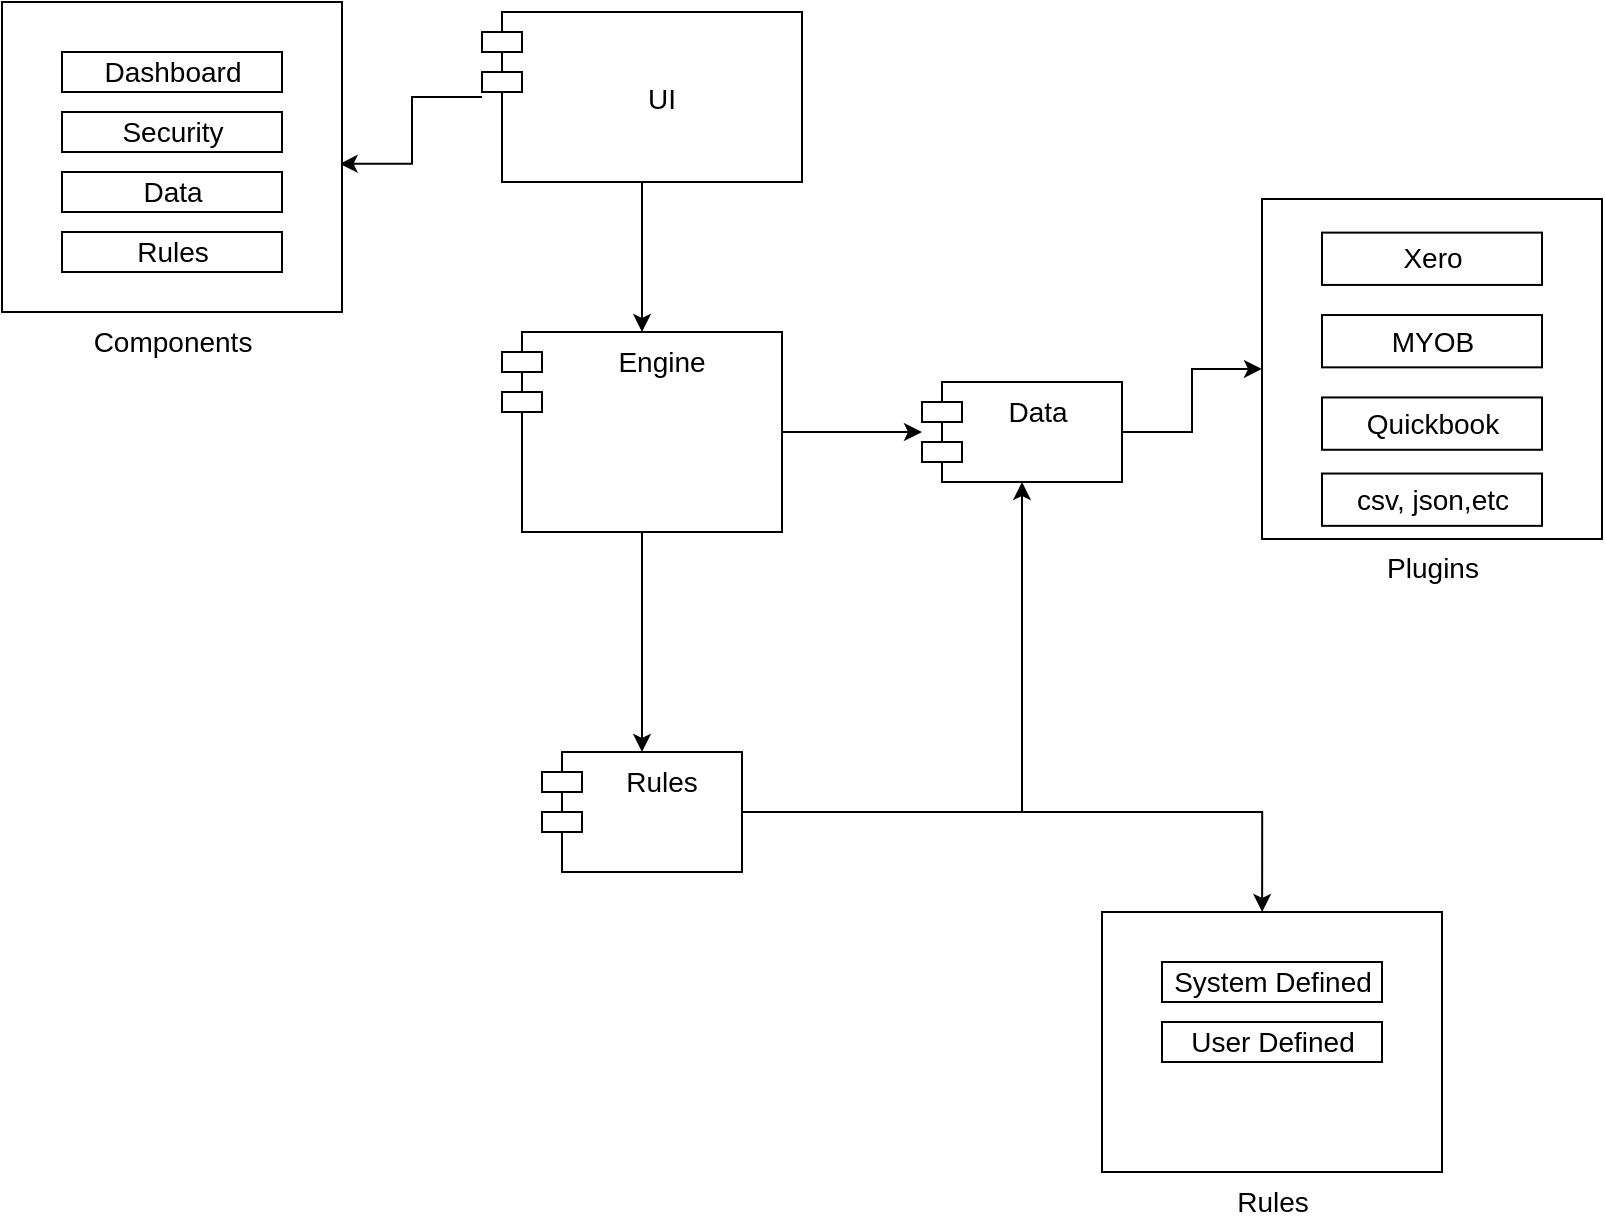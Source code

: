 <mxfile version="22.1.21" type="github" pages="5">
  <diagram id="GwAtJ4LHHL06P2g6u8ly" name="Overview">
    <mxGraphModel dx="1434" dy="746" grid="1" gridSize="10" guides="1" tooltips="1" connect="1" arrows="1" fold="1" page="1" pageScale="1" pageWidth="850" pageHeight="1100" math="0" shadow="0">
      <root>
        <mxCell id="zFqf8t-zsagXVtalAQAm-0" />
        <mxCell id="zFqf8t-zsagXVtalAQAm-1" parent="zFqf8t-zsagXVtalAQAm-0" />
        <mxCell id="14dJRegRGvBT90uomNl7-10" style="edgeStyle=orthogonalEdgeStyle;rounded=0;orthogonalLoop=1;jettySize=auto;html=1;entryX=0;entryY=0.5;entryDx=0;entryDy=0;entryPerimeter=0;fontSize=14;" parent="zFqf8t-zsagXVtalAQAm-1" source="14dJRegRGvBT90uomNl7-0" target="14dJRegRGvBT90uomNl7-3" edge="1">
          <mxGeometry relative="1" as="geometry" />
        </mxCell>
        <mxCell id="14dJRegRGvBT90uomNl7-0" value="Data " style="shape=module;align=left;spacingLeft=20;align=center;verticalAlign=top;fontSize=14;" parent="zFqf8t-zsagXVtalAQAm-1" vertex="1">
          <mxGeometry x="490" y="215" width="100" height="50" as="geometry" />
        </mxCell>
        <mxCell id="14dJRegRGvBT90uomNl7-7" value="" style="group" parent="zFqf8t-zsagXVtalAQAm-1" vertex="1" connectable="0">
          <mxGeometry x="660" y="130" width="170" height="170" as="geometry" />
        </mxCell>
        <mxCell id="14dJRegRGvBT90uomNl7-3" value="Plugins" style="verticalLabelPosition=bottom;verticalAlign=top;html=1;shape=mxgraph.basic.rect;fillColor2=none;strokeWidth=1;size=20;indent=5;fontSize=14;" parent="14dJRegRGvBT90uomNl7-7" vertex="1">
          <mxGeometry y="-6.538" width="170" height="170" as="geometry" />
        </mxCell>
        <mxCell id="14dJRegRGvBT90uomNl7-1" value="Xero" style="html=1;fontSize=14;" parent="14dJRegRGvBT90uomNl7-7" vertex="1">
          <mxGeometry x="30" y="10.308" width="110" height="26.154" as="geometry" />
        </mxCell>
        <mxCell id="14dJRegRGvBT90uomNl7-5" value="MYOB" style="html=1;fontSize=14;" parent="14dJRegRGvBT90uomNl7-7" vertex="1">
          <mxGeometry x="30" y="51.517" width="110" height="26.154" as="geometry" />
        </mxCell>
        <mxCell id="14dJRegRGvBT90uomNl7-6" value="Quickbook" style="html=1;fontSize=14;" parent="14dJRegRGvBT90uomNl7-7" vertex="1">
          <mxGeometry x="30" y="92.726" width="110" height="26.154" as="geometry" />
        </mxCell>
        <mxCell id="laTqtw2VtAoY1duZryjC-0" value="csv, json,etc" style="html=1;fontSize=14;" vertex="1" parent="14dJRegRGvBT90uomNl7-7">
          <mxGeometry x="30" y="130.764" width="110" height="26.154" as="geometry" />
        </mxCell>
        <mxCell id="14dJRegRGvBT90uomNl7-12" style="edgeStyle=orthogonalEdgeStyle;rounded=0;orthogonalLoop=1;jettySize=auto;html=1;entryX=0;entryY=0.5;entryDx=0;entryDy=0;entryPerimeter=0;fontSize=14;" parent="zFqf8t-zsagXVtalAQAm-1" source="14dJRegRGvBT90uomNl7-11" target="14dJRegRGvBT90uomNl7-0" edge="1">
          <mxGeometry relative="1" as="geometry" />
        </mxCell>
        <mxCell id="14dJRegRGvBT90uomNl7-20" style="edgeStyle=orthogonalEdgeStyle;rounded=0;orthogonalLoop=1;jettySize=auto;html=1;entryX=0.5;entryY=0;entryDx=0;entryDy=0;fontSize=14;" parent="zFqf8t-zsagXVtalAQAm-1" source="14dJRegRGvBT90uomNl7-11" target="14dJRegRGvBT90uomNl7-15" edge="1">
          <mxGeometry relative="1" as="geometry" />
        </mxCell>
        <mxCell id="14dJRegRGvBT90uomNl7-11" value="Engine" style="shape=module;align=left;spacingLeft=20;align=center;verticalAlign=top;fontSize=14;" parent="zFqf8t-zsagXVtalAQAm-1" vertex="1">
          <mxGeometry x="280" y="190" width="140" height="100" as="geometry" />
        </mxCell>
        <mxCell id="14dJRegRGvBT90uomNl7-14" style="edgeStyle=orthogonalEdgeStyle;rounded=0;orthogonalLoop=1;jettySize=auto;html=1;fontSize=14;entryX=0.5;entryY=0;entryDx=0;entryDy=0;" parent="zFqf8t-zsagXVtalAQAm-1" source="14dJRegRGvBT90uomNl7-13" target="14dJRegRGvBT90uomNl7-11" edge="1">
          <mxGeometry relative="1" as="geometry">
            <mxPoint x="300" y="195" as="targetPoint" />
          </mxGeometry>
        </mxCell>
        <mxCell id="14dJRegRGvBT90uomNl7-34" style="edgeStyle=orthogonalEdgeStyle;rounded=0;orthogonalLoop=1;jettySize=auto;html=1;entryX=0.993;entryY=0.522;entryDx=0;entryDy=0;entryPerimeter=0;fontSize=14;" parent="zFqf8t-zsagXVtalAQAm-1" source="14dJRegRGvBT90uomNl7-13" target="14dJRegRGvBT90uomNl7-30" edge="1">
          <mxGeometry relative="1" as="geometry" />
        </mxCell>
        <mxCell id="14dJRegRGvBT90uomNl7-13" value="UI" style="shape=module;align=left;spacingLeft=20;align=center;verticalAlign=middle;fontSize=14;" parent="zFqf8t-zsagXVtalAQAm-1" vertex="1">
          <mxGeometry x="270" y="30" width="160" height="85" as="geometry" />
        </mxCell>
        <mxCell id="V0DAF5sSUGcXo_Jpfzsc-1" style="edgeStyle=orthogonalEdgeStyle;rounded=0;orthogonalLoop=1;jettySize=auto;html=1;entryX=0.5;entryY=1;entryDx=0;entryDy=0;" edge="1" parent="zFqf8t-zsagXVtalAQAm-1" source="14dJRegRGvBT90uomNl7-15" target="14dJRegRGvBT90uomNl7-0">
          <mxGeometry relative="1" as="geometry" />
        </mxCell>
        <mxCell id="14dJRegRGvBT90uomNl7-15" value="Rules" style="shape=module;align=left;spacingLeft=20;align=center;verticalAlign=top;fontSize=14;" parent="zFqf8t-zsagXVtalAQAm-1" vertex="1">
          <mxGeometry x="300" y="400" width="100" height="60" as="geometry" />
        </mxCell>
        <mxCell id="14dJRegRGvBT90uomNl7-23" value="" style="group" parent="zFqf8t-zsagXVtalAQAm-1" vertex="1" connectable="0">
          <mxGeometry x="580" y="485" width="170" height="130" as="geometry" />
        </mxCell>
        <mxCell id="14dJRegRGvBT90uomNl7-24" value="Rules" style="verticalLabelPosition=bottom;verticalAlign=top;html=1;shape=mxgraph.basic.rect;fillColor2=none;strokeWidth=1;size=20;indent=5;fontSize=14;" parent="14dJRegRGvBT90uomNl7-23" vertex="1">
          <mxGeometry y="-5" width="170" height="130" as="geometry" />
        </mxCell>
        <mxCell id="14dJRegRGvBT90uomNl7-25" value="System Defined" style="html=1;fontSize=14;" parent="14dJRegRGvBT90uomNl7-23" vertex="1">
          <mxGeometry x="30" y="20" width="110" height="20" as="geometry" />
        </mxCell>
        <mxCell id="14dJRegRGvBT90uomNl7-26" value="User Defined" style="html=1;fontSize=14;" parent="14dJRegRGvBT90uomNl7-23" vertex="1">
          <mxGeometry x="30" y="50" width="110" height="20" as="geometry" />
        </mxCell>
        <mxCell id="14dJRegRGvBT90uomNl7-29" value="" style="group" parent="zFqf8t-zsagXVtalAQAm-1" vertex="1" connectable="0">
          <mxGeometry x="30" y="30" width="170" height="220" as="geometry" />
        </mxCell>
        <mxCell id="14dJRegRGvBT90uomNl7-30" value="Components" style="verticalLabelPosition=bottom;verticalAlign=top;html=1;shape=mxgraph.basic.rect;fillColor2=none;strokeWidth=1;size=20;indent=5;fontSize=14;" parent="14dJRegRGvBT90uomNl7-29" vertex="1">
          <mxGeometry y="-5" width="170" height="155" as="geometry" />
        </mxCell>
        <mxCell id="14dJRegRGvBT90uomNl7-31" value="Dashboard" style="html=1;fontSize=14;" parent="14dJRegRGvBT90uomNl7-29" vertex="1">
          <mxGeometry x="30" y="20" width="110" height="20" as="geometry" />
        </mxCell>
        <mxCell id="14dJRegRGvBT90uomNl7-32" value="Security" style="html=1;fontSize=14;" parent="14dJRegRGvBT90uomNl7-29" vertex="1">
          <mxGeometry x="30" y="50" width="110" height="20" as="geometry" />
        </mxCell>
        <mxCell id="14dJRegRGvBT90uomNl7-33" value="Data" style="html=1;fontSize=14;" parent="14dJRegRGvBT90uomNl7-29" vertex="1">
          <mxGeometry x="30" y="80" width="110" height="20" as="geometry" />
        </mxCell>
        <mxCell id="laTqtw2VtAoY1duZryjC-1" value="Rules" style="html=1;fontSize=14;" vertex="1" parent="14dJRegRGvBT90uomNl7-29">
          <mxGeometry x="30" y="110" width="110" height="20" as="geometry" />
        </mxCell>
        <mxCell id="V0DAF5sSUGcXo_Jpfzsc-0" style="edgeStyle=orthogonalEdgeStyle;rounded=0;orthogonalLoop=1;jettySize=auto;html=1;entryX=0.471;entryY=0;entryDx=0;entryDy=0;entryPerimeter=0;" edge="1" parent="zFqf8t-zsagXVtalAQAm-1" source="14dJRegRGvBT90uomNl7-15" target="14dJRegRGvBT90uomNl7-24">
          <mxGeometry relative="1" as="geometry" />
        </mxCell>
      </root>
    </mxGraphModel>
  </diagram>
  <diagram id="9-JmJnxbbe8qQcawbSa4" name="UI">
    <mxGraphModel dx="1434" dy="746" grid="1" gridSize="10" guides="1" tooltips="1" connect="1" arrows="1" fold="1" page="1" pageScale="1" pageWidth="850" pageHeight="1100" math="0" shadow="0">
      <root>
        <mxCell id="XZ4uL8xa71SUu3CpaHxx-0" />
        <mxCell id="XZ4uL8xa71SUu3CpaHxx-1" parent="XZ4uL8xa71SUu3CpaHxx-0" />
        <mxCell id="XZ4uL8xa71SUu3CpaHxx-2" value="" style="shape=folder;fontStyle=1;spacingTop=10;tabWidth=40;tabHeight=14;tabPosition=left;html=1;fontSize=14;" parent="XZ4uL8xa71SUu3CpaHxx-1" vertex="1">
          <mxGeometry x="20" y="40" width="510" height="390" as="geometry" />
        </mxCell>
        <mxCell id="XZ4uL8xa71SUu3CpaHxx-3" style="edgeStyle=orthogonalEdgeStyle;rounded=0;orthogonalLoop=1;jettySize=auto;html=1;entryX=0;entryY=0.5;entryDx=0;entryDy=0;fontSize=14;" parent="XZ4uL8xa71SUu3CpaHxx-1" source="XZ4uL8xa71SUu3CpaHxx-6" target="XZ4uL8xa71SUu3CpaHxx-10" edge="1">
          <mxGeometry relative="1" as="geometry" />
        </mxCell>
        <mxCell id="XZ4uL8xa71SUu3CpaHxx-4" style="edgeStyle=orthogonalEdgeStyle;rounded=0;orthogonalLoop=1;jettySize=auto;html=1;entryX=0;entryY=0.5;entryDx=0;entryDy=0;fontSize=14;" parent="XZ4uL8xa71SUu3CpaHxx-1" source="XZ4uL8xa71SUu3CpaHxx-6" target="XZ4uL8xa71SUu3CpaHxx-11" edge="1">
          <mxGeometry relative="1" as="geometry" />
        </mxCell>
        <mxCell id="XZ4uL8xa71SUu3CpaHxx-5" style="edgeStyle=orthogonalEdgeStyle;rounded=0;orthogonalLoop=1;jettySize=auto;html=1;entryX=0;entryY=0.5;entryDx=0;entryDy=0;fontSize=14;" parent="XZ4uL8xa71SUu3CpaHxx-1" source="XZ4uL8xa71SUu3CpaHxx-6" target="XZ4uL8xa71SUu3CpaHxx-13" edge="1">
          <mxGeometry relative="1" as="geometry" />
        </mxCell>
        <mxCell id="9jmtr6UL0Yml4hldvTC4-1" style="edgeStyle=orthogonalEdgeStyle;rounded=0;orthogonalLoop=1;jettySize=auto;html=1;entryX=0;entryY=0.5;entryDx=0;entryDy=0;fontSize=14;" parent="XZ4uL8xa71SUu3CpaHxx-1" source="XZ4uL8xa71SUu3CpaHxx-6" target="9jmtr6UL0Yml4hldvTC4-0" edge="1">
          <mxGeometry relative="1" as="geometry" />
        </mxCell>
        <mxCell id="XZ4uL8xa71SUu3CpaHxx-6" value="UI" style="html=1;fontSize=14;" parent="XZ4uL8xa71SUu3CpaHxx-1" vertex="1">
          <mxGeometry x="45" y="190" width="110" height="50" as="geometry" />
        </mxCell>
        <mxCell id="XZ4uL8xa71SUu3CpaHxx-10" value="Security Login" style="html=1;fontSize=14;" parent="XZ4uL8xa71SUu3CpaHxx-1" vertex="1">
          <mxGeometry x="290" y="60" width="110" height="50" as="geometry" />
        </mxCell>
        <mxCell id="XZ4uL8xa71SUu3CpaHxx-11" value="Data import" style="html=1;fontSize=14;" parent="XZ4uL8xa71SUu3CpaHxx-1" vertex="1">
          <mxGeometry x="290" y="130" width="110" height="50" as="geometry" />
        </mxCell>
        <mxCell id="XZ4uL8xa71SUu3CpaHxx-13" value="Dashboard" style="html=1;fontSize=14;" parent="XZ4uL8xa71SUu3CpaHxx-1" vertex="1">
          <mxGeometry x="290" y="210" width="110" height="50" as="geometry" />
        </mxCell>
        <mxCell id="XZ4uL8xa71SUu3CpaHxx-14" value="* React&lt;br&gt;* Net core&lt;br&gt;&amp;nbsp;" style="text;html=1;align=left;verticalAlign=middle;resizable=0;points=[];autosize=1;strokeColor=none;fontSize=14;" parent="XZ4uL8xa71SUu3CpaHxx-1" vertex="1">
          <mxGeometry y="440" width="80" height="60" as="geometry" />
        </mxCell>
        <mxCell id="9jmtr6UL0Yml4hldvTC4-0" value="Rules" style="html=1;fontSize=14;" parent="XZ4uL8xa71SUu3CpaHxx-1" vertex="1">
          <mxGeometry x="290" y="280" width="110" height="50" as="geometry" />
        </mxCell>
      </root>
    </mxGraphModel>
  </diagram>
  <diagram id="oMAa_tG2MVwihIOUaJ5B" name="Rules">
    <mxGraphModel dx="1434" dy="746" grid="1" gridSize="10" guides="1" tooltips="1" connect="1" arrows="1" fold="1" page="1" pageScale="1" pageWidth="850" pageHeight="1100" math="0" shadow="0">
      <root>
        <mxCell id="3mK80k_DLqF5mh7BlaB6-0" />
        <mxCell id="3mK80k_DLqF5mh7BlaB6-1" parent="3mK80k_DLqF5mh7BlaB6-0" />
        <mxCell id="QBcepTSRIS6bFMEODhWb-1" value="Rules" style="shape=module;align=left;spacingLeft=20;align=center;verticalAlign=top;fontSize=14;" vertex="1" parent="3mK80k_DLqF5mh7BlaB6-1">
          <mxGeometry x="5" y="150" width="100" height="60" as="geometry" />
        </mxCell>
        <mxCell id="QBcepTSRIS6bFMEODhWb-2" value="" style="group" vertex="1" connectable="0" parent="3mK80k_DLqF5mh7BlaB6-1">
          <mxGeometry x="390" y="85" width="170" height="100" as="geometry" />
        </mxCell>
        <mxCell id="QBcepTSRIS6bFMEODhWb-3" value="Rules" style="verticalLabelPosition=bottom;verticalAlign=top;html=1;shape=mxgraph.basic.rect;fillColor2=none;strokeWidth=1;size=20;indent=5;fontSize=14;" vertex="1" parent="QBcepTSRIS6bFMEODhWb-2">
          <mxGeometry y="-3.846" width="170" height="100" as="geometry" />
        </mxCell>
        <mxCell id="QBcepTSRIS6bFMEODhWb-4" value="System Defined" style="html=1;fontSize=14;" vertex="1" parent="QBcepTSRIS6bFMEODhWb-2">
          <mxGeometry x="30" y="15.385" width="110" height="15.385" as="geometry" />
        </mxCell>
        <mxCell id="QBcepTSRIS6bFMEODhWb-5" value="User Defined" style="html=1;fontSize=14;" vertex="1" parent="QBcepTSRIS6bFMEODhWb-2">
          <mxGeometry x="30" y="38.462" width="110" height="15.385" as="geometry" />
        </mxCell>
        <mxCell id="QBcepTSRIS6bFMEODhWb-6" style="edgeStyle=orthogonalEdgeStyle;rounded=0;orthogonalLoop=1;jettySize=auto;html=1;entryX=-0.012;entryY=0.738;entryDx=0;entryDy=0;entryPerimeter=0;" edge="1" parent="3mK80k_DLqF5mh7BlaB6-1" source="QBcepTSRIS6bFMEODhWb-1" target="QBcepTSRIS6bFMEODhWb-3">
          <mxGeometry relative="1" as="geometry" />
        </mxCell>
        <mxCell id="zHd5U1f_hRwHoCr-Y5-1-1" value="At least 50 rules" style="text;html=1;align=center;verticalAlign=middle;resizable=0;points=[];autosize=1;strokeColor=none;fillColor=none;" vertex="1" parent="3mK80k_DLqF5mh7BlaB6-1">
          <mxGeometry x="675" y="98" width="110" height="30" as="geometry" />
        </mxCell>
        <mxCell id="zHd5U1f_hRwHoCr-Y5-1-3" value="&lt;h1&gt;Trending&lt;/h1&gt;&lt;p&gt;Example: Avg-Value-last-12-months&lt;/p&gt;" style="text;html=1;strokeColor=none;fillColor=none;spacing=5;spacingTop=-20;whiteSpace=wrap;overflow=hidden;rounded=0;" vertex="1" parent="3mK80k_DLqF5mh7BlaB6-1">
          <mxGeometry x="30" y="360" width="190" height="310" as="geometry" />
        </mxCell>
        <mxCell id="zHd5U1f_hRwHoCr-Y5-1-4" value="User Defined" style="html=1;fontSize=14;" vertex="1" parent="3mK80k_DLqF5mh7BlaB6-1">
          <mxGeometry x="80" y="310.002" width="110" height="15.385" as="geometry" />
        </mxCell>
        <mxCell id="zHd5U1f_hRwHoCr-Y5-1-7" value="&lt;h1&gt;Seasonality&lt;/h1&gt;&lt;div&gt;Example: Month-Contribution-December, analyzing&amp;nbsp; December month-contribution-for-last-12-months&lt;br&gt;&lt;/div&gt;" style="text;html=1;strokeColor=none;fillColor=none;spacing=5;spacingTop=-20;whiteSpace=wrap;overflow=hidden;rounded=0;" vertex="1" parent="3mK80k_DLqF5mh7BlaB6-1">
          <mxGeometry x="220" y="360" width="190" height="310" as="geometry" />
        </mxCell>
        <mxCell id="zHd5U1f_hRwHoCr-Y5-1-8" value="&lt;h1&gt;Exception&lt;/h1&gt;&lt;div&gt;Example:&amp;nbsp; Analyzing-transactions-To-find above avg values&lt;br&gt;&lt;/div&gt;" style="text;html=1;strokeColor=none;fillColor=none;spacing=5;spacingTop=-20;whiteSpace=wrap;overflow=hidden;rounded=0;" vertex="1" parent="3mK80k_DLqF5mh7BlaB6-1">
          <mxGeometry x="425" y="360" width="190" height="310" as="geometry" />
        </mxCell>
        <mxCell id="zHd5U1f_hRwHoCr-Y5-1-9" value="&lt;h1&gt;Normalization&lt;/h1&gt;&lt;div&gt;Example:&amp;nbsp; After identify past events evaluate revenue-cost-impact and adjust future forecast.&lt;br&gt;&lt;/div&gt;" style="text;html=1;strokeColor=none;fillColor=none;spacing=5;spacingTop=-20;whiteSpace=wrap;overflow=hidden;rounded=0;" vertex="1" parent="3mK80k_DLqF5mh7BlaB6-1">
          <mxGeometry x="635" y="360" width="190" height="310" as="geometry" />
        </mxCell>
        <mxCell id="zHd5U1f_hRwHoCr-Y5-1-10" value="&lt;h1&gt;Other&lt;/h1&gt;&lt;div&gt;Example:&amp;nbsp;&amp;nbsp;&lt;br&gt;&lt;/div&gt;" style="text;html=1;strokeColor=none;fillColor=none;spacing=5;spacingTop=-20;whiteSpace=wrap;overflow=hidden;rounded=0;" vertex="1" parent="3mK80k_DLqF5mh7BlaB6-1">
          <mxGeometry x="840" y="360" width="190" height="310" as="geometry" />
        </mxCell>
        <mxCell id="zHd5U1f_hRwHoCr-Y5-1-11" value="&lt;h1&gt;&lt;span style=&quot;background-color: initial;&quot;&gt;Notes&lt;/span&gt;&lt;br&gt;&lt;/h1&gt;&lt;div&gt;&lt;span style=&quot;background-color: initial;&quot;&gt;* Rules results can be percentage, value (decimal, or any)&amp;nbsp;&lt;/span&gt;&lt;/div&gt;&lt;div&gt;&lt;span style=&quot;background-color: initial;&quot;&gt;*&amp;nbsp;&lt;/span&gt;&lt;/div&gt;" style="text;html=1;strokeColor=none;fillColor=none;spacing=5;spacingTop=-20;whiteSpace=wrap;overflow=hidden;rounded=0;" vertex="1" parent="3mK80k_DLqF5mh7BlaB6-1">
          <mxGeometry x="50" y="560" width="840" height="140" as="geometry" />
        </mxCell>
        <mxCell id="zHd5U1f_hRwHoCr-Y5-1-12" value="AVG" style="rounded=0;whiteSpace=wrap;html=1;" vertex="1" parent="3mK80k_DLqF5mh7BlaB6-1">
          <mxGeometry x="65" y="790" width="155" height="30" as="geometry" />
        </mxCell>
        <mxCell id="zHd5U1f_hRwHoCr-Y5-1-13" value="How many months back" style="rounded=0;whiteSpace=wrap;html=1;" vertex="1" parent="3mK80k_DLqF5mh7BlaB6-1">
          <mxGeometry x="237.5" y="790" width="155" height="30" as="geometry" />
        </mxCell>
        <mxCell id="zHd5U1f_hRwHoCr-Y5-1-14" value="" style="rounded=0;whiteSpace=wrap;html=1;" vertex="1" parent="3mK80k_DLqF5mh7BlaB6-1">
          <mxGeometry x="65" y="860" width="155" height="30" as="geometry" />
        </mxCell>
        <mxCell id="zHd5U1f_hRwHoCr-Y5-1-15" value="Minimum 12 months" style="rounded=0;whiteSpace=wrap;html=1;" vertex="1" parent="3mK80k_DLqF5mh7BlaB6-1">
          <mxGeometry x="237.5" y="860" width="155" height="30" as="geometry" />
        </mxCell>
        <mxCell id="zHd5U1f_hRwHoCr-Y5-1-16" value="Source: Transactions&amp;nbsp;" style="rounded=0;whiteSpace=wrap;html=1;" vertex="1" parent="3mK80k_DLqF5mh7BlaB6-1">
          <mxGeometry x="65" y="920" width="155" height="30" as="geometry" />
        </mxCell>
        <mxCell id="zHd5U1f_hRwHoCr-Y5-1-17" value="AVG" style="rounded=0;whiteSpace=wrap;html=1;" vertex="1" parent="3mK80k_DLqF5mh7BlaB6-1">
          <mxGeometry x="65" y="970" width="155" height="30" as="geometry" />
        </mxCell>
        <mxCell id="zHd5U1f_hRwHoCr-Y5-1-18" value="Trending" style="text;html=1;align=center;verticalAlign=middle;resizable=0;points=[];autosize=1;strokeColor=none;fillColor=none;" vertex="1" parent="3mK80k_DLqF5mh7BlaB6-1">
          <mxGeometry x="25" y="748" width="70" height="30" as="geometry" />
        </mxCell>
        <mxCell id="zHd5U1f_hRwHoCr-Y5-1-19" value="Seasonality" style="text;html=1;align=center;verticalAlign=middle;resizable=0;points=[];autosize=1;strokeColor=none;fillColor=none;" vertex="1" parent="3mK80k_DLqF5mh7BlaB6-1">
          <mxGeometry x="25" y="830" width="90" height="30" as="geometry" />
        </mxCell>
        <mxCell id="zHd5U1f_hRwHoCr-Y5-1-20" value="Exception" style="text;html=1;align=center;verticalAlign=middle;resizable=0;points=[];autosize=1;strokeColor=none;fillColor=none;" vertex="1" parent="3mK80k_DLqF5mh7BlaB6-1">
          <mxGeometry x="25" y="890" width="80" height="30" as="geometry" />
        </mxCell>
        <mxCell id="zHd5U1f_hRwHoCr-Y5-1-21" value="AVG" style="rounded=0;whiteSpace=wrap;html=1;" vertex="1" parent="3mK80k_DLqF5mh7BlaB6-1">
          <mxGeometry x="237.5" y="970" width="155" height="30" as="geometry" />
        </mxCell>
        <mxCell id="zHd5U1f_hRwHoCr-Y5-1-22" value="Rules Simulator" style="shape=module;align=left;spacingLeft=20;align=center;verticalAlign=top;fontSize=14;" vertex="1" parent="3mK80k_DLqF5mh7BlaB6-1">
          <mxGeometry x="150" y="10" width="142.5" height="60" as="geometry" />
        </mxCell>
        <mxCell id="zHd5U1f_hRwHoCr-Y5-1-23" style="edgeStyle=orthogonalEdgeStyle;rounded=0;orthogonalLoop=1;jettySize=auto;html=1;entryX=0.61;entryY=-0.017;entryDx=0;entryDy=0;entryPerimeter=0;" edge="1" parent="3mK80k_DLqF5mh7BlaB6-1" source="zHd5U1f_hRwHoCr-Y5-1-22" target="QBcepTSRIS6bFMEODhWb-1">
          <mxGeometry relative="1" as="geometry" />
        </mxCell>
        <mxCell id="zHd5U1f_hRwHoCr-Y5-1-24" value="AVG" style="rounded=0;whiteSpace=wrap;html=1;" vertex="1" parent="3mK80k_DLqF5mh7BlaB6-1">
          <mxGeometry x="65" y="1112" width="155" height="30" as="geometry" />
        </mxCell>
        <mxCell id="zHd5U1f_hRwHoCr-Y5-1-25" value="How many months back" style="rounded=0;whiteSpace=wrap;html=1;" vertex="1" parent="3mK80k_DLqF5mh7BlaB6-1">
          <mxGeometry x="237.5" y="1112" width="155" height="30" as="geometry" />
        </mxCell>
        <mxCell id="zHd5U1f_hRwHoCr-Y5-1-26" value="" style="rounded=0;whiteSpace=wrap;html=1;" vertex="1" parent="3mK80k_DLqF5mh7BlaB6-1">
          <mxGeometry x="65" y="1182" width="155" height="30" as="geometry" />
        </mxCell>
        <mxCell id="zHd5U1f_hRwHoCr-Y5-1-27" value="Minimum 12 months" style="rounded=0;whiteSpace=wrap;html=1;" vertex="1" parent="3mK80k_DLqF5mh7BlaB6-1">
          <mxGeometry x="237.5" y="1182" width="155" height="30" as="geometry" />
        </mxCell>
        <mxCell id="zHd5U1f_hRwHoCr-Y5-1-28" value="Source: Transactions&amp;nbsp;" style="rounded=0;whiteSpace=wrap;html=1;" vertex="1" parent="3mK80k_DLqF5mh7BlaB6-1">
          <mxGeometry x="65" y="1242" width="155" height="30" as="geometry" />
        </mxCell>
        <mxCell id="zHd5U1f_hRwHoCr-Y5-1-29" value="AVG" style="rounded=0;whiteSpace=wrap;html=1;" vertex="1" parent="3mK80k_DLqF5mh7BlaB6-1">
          <mxGeometry x="65" y="1292" width="155" height="30" as="geometry" />
        </mxCell>
        <mxCell id="zHd5U1f_hRwHoCr-Y5-1-30" value="Trending" style="text;html=1;align=center;verticalAlign=middle;resizable=0;points=[];autosize=1;strokeColor=none;fillColor=none;" vertex="1" parent="3mK80k_DLqF5mh7BlaB6-1">
          <mxGeometry x="25" y="1070" width="70" height="30" as="geometry" />
        </mxCell>
        <mxCell id="zHd5U1f_hRwHoCr-Y5-1-31" value="Seasonality" style="text;html=1;align=center;verticalAlign=middle;resizable=0;points=[];autosize=1;strokeColor=none;fillColor=none;" vertex="1" parent="3mK80k_DLqF5mh7BlaB6-1">
          <mxGeometry x="25" y="1152" width="90" height="30" as="geometry" />
        </mxCell>
        <mxCell id="zHd5U1f_hRwHoCr-Y5-1-32" value="Exception" style="text;html=1;align=center;verticalAlign=middle;resizable=0;points=[];autosize=1;strokeColor=none;fillColor=none;" vertex="1" parent="3mK80k_DLqF5mh7BlaB6-1">
          <mxGeometry x="25" y="1212" width="80" height="30" as="geometry" />
        </mxCell>
        <mxCell id="zHd5U1f_hRwHoCr-Y5-1-33" value="AVG" style="rounded=0;whiteSpace=wrap;html=1;" vertex="1" parent="3mK80k_DLqF5mh7BlaB6-1">
          <mxGeometry x="237.5" y="1292" width="155" height="30" as="geometry" />
        </mxCell>
        <mxCell id="zHd5U1f_hRwHoCr-Y5-1-34" value="Result" style="rounded=0;whiteSpace=wrap;html=1;" vertex="1" parent="3mK80k_DLqF5mh7BlaB6-1">
          <mxGeometry x="675" y="790" width="155" height="30" as="geometry" />
        </mxCell>
        <mxCell id="zHd5U1f_hRwHoCr-Y5-1-35" value="Result" style="rounded=0;whiteSpace=wrap;html=1;" vertex="1" parent="3mK80k_DLqF5mh7BlaB6-1">
          <mxGeometry x="675" y="860" width="155" height="30" as="geometry" />
        </mxCell>
        <mxCell id="zHd5U1f_hRwHoCr-Y5-1-36" value="Result" style="rounded=0;whiteSpace=wrap;html=1;" vertex="1" parent="3mK80k_DLqF5mh7BlaB6-1">
          <mxGeometry x="675" y="970" width="155" height="30" as="geometry" />
        </mxCell>
      </root>
    </mxGraphModel>
  </diagram>
  <diagram id="3__u4p3Ro-LAbvObJv9X" name="Engine">
    <mxGraphModel dx="1434" dy="746" grid="1" gridSize="10" guides="1" tooltips="1" connect="1" arrows="1" fold="1" page="1" pageScale="1" pageWidth="850" pageHeight="1100" math="0" shadow="0">
      <root>
        <mxCell id="_9Y1NnOvJlvhEg8LHsiX-0" />
        <mxCell id="_9Y1NnOvJlvhEg8LHsiX-1" parent="_9Y1NnOvJlvhEg8LHsiX-0" />
        <mxCell id="SVUs1310mcv4oXOJ9frh-0" value="" style="shape=folder;fontStyle=1;spacingTop=10;tabWidth=40;tabHeight=14;tabPosition=left;html=1;fontSize=14;" parent="_9Y1NnOvJlvhEg8LHsiX-1" vertex="1">
          <mxGeometry x="20" y="40" width="510" height="390" as="geometry" />
        </mxCell>
        <mxCell id="SVUs1310mcv4oXOJ9frh-9" style="edgeStyle=orthogonalEdgeStyle;rounded=0;orthogonalLoop=1;jettySize=auto;html=1;entryX=0;entryY=0.5;entryDx=0;entryDy=0;fontSize=14;" parent="_9Y1NnOvJlvhEg8LHsiX-1" source="SVUs1310mcv4oXOJ9frh-2" target="SVUs1310mcv4oXOJ9frh-8" edge="1">
          <mxGeometry relative="1" as="geometry" />
        </mxCell>
        <mxCell id="SVUs1310mcv4oXOJ9frh-12" style="edgeStyle=orthogonalEdgeStyle;rounded=0;orthogonalLoop=1;jettySize=auto;html=1;entryX=0;entryY=0.5;entryDx=0;entryDy=0;fontSize=14;" parent="_9Y1NnOvJlvhEg8LHsiX-1" source="SVUs1310mcv4oXOJ9frh-2" target="SVUs1310mcv4oXOJ9frh-10" edge="1">
          <mxGeometry relative="1" as="geometry" />
        </mxCell>
        <mxCell id="SVUs1310mcv4oXOJ9frh-16" style="edgeStyle=orthogonalEdgeStyle;rounded=0;orthogonalLoop=1;jettySize=auto;html=1;entryX=0;entryY=0.5;entryDx=0;entryDy=0;fontSize=14;" parent="_9Y1NnOvJlvhEg8LHsiX-1" source="SVUs1310mcv4oXOJ9frh-2" target="SVUs1310mcv4oXOJ9frh-15" edge="1">
          <mxGeometry relative="1" as="geometry" />
        </mxCell>
        <mxCell id="P0dexwmCMW3Ha514v7Hc-0" style="edgeStyle=orthogonalEdgeStyle;rounded=0;orthogonalLoop=1;jettySize=auto;html=1;entryX=0.5;entryY=0;entryDx=0;entryDy=0;fontSize=14;" parent="_9Y1NnOvJlvhEg8LHsiX-1" source="SVUs1310mcv4oXOJ9frh-2" target="SVUs1310mcv4oXOJ9frh-13" edge="1">
          <mxGeometry relative="1" as="geometry" />
        </mxCell>
        <mxCell id="SVUs1310mcv4oXOJ9frh-2" value="Api service" style="html=1;fontSize=14;" parent="_9Y1NnOvJlvhEg8LHsiX-1" vertex="1">
          <mxGeometry x="70" y="190" width="110" height="50" as="geometry" />
        </mxCell>
        <mxCell id="SVUs1310mcv4oXOJ9frh-3" value="Logs" style="html=1;fontSize=14;" parent="_9Y1NnOvJlvhEg8LHsiX-1" vertex="1">
          <mxGeometry x="690" y="90" width="110" height="50" as="geometry" />
        </mxCell>
        <mxCell id="SVUs1310mcv4oXOJ9frh-4" value="Security" style="html=1;fontSize=14;" parent="_9Y1NnOvJlvhEg8LHsiX-1" vertex="1">
          <mxGeometry x="690" y="160" width="110" height="50" as="geometry" />
        </mxCell>
        <mxCell id="SVUs1310mcv4oXOJ9frh-5" value="Trace" style="html=1;fontSize=14;" parent="_9Y1NnOvJlvhEg8LHsiX-1" vertex="1">
          <mxGeometry x="690" y="230" width="110" height="50" as="geometry" />
        </mxCell>
        <mxCell id="SVUs1310mcv4oXOJ9frh-8" value="Security Login" style="html=1;fontSize=14;" parent="_9Y1NnOvJlvhEg8LHsiX-1" vertex="1">
          <mxGeometry x="290" y="60" width="110" height="50" as="geometry" />
        </mxCell>
        <mxCell id="SVUs1310mcv4oXOJ9frh-10" value="Data import" style="html=1;fontSize=14;" parent="_9Y1NnOvJlvhEg8LHsiX-1" vertex="1">
          <mxGeometry x="290" y="130" width="110" height="50" as="geometry" />
        </mxCell>
        <mxCell id="SVUs1310mcv4oXOJ9frh-11" value="* Clean architecture&lt;br&gt;*&amp;nbsp;" style="text;html=1;align=left;verticalAlign=middle;resizable=0;points=[];autosize=1;strokeColor=none;fontSize=14;" parent="_9Y1NnOvJlvhEg8LHsiX-1" vertex="1">
          <mxGeometry x="15" y="500" width="140" height="40" as="geometry" />
        </mxCell>
        <mxCell id="SVUs1310mcv4oXOJ9frh-13" value="Long Calculate Service" style="html=1;fontSize=14;" parent="_9Y1NnOvJlvhEg8LHsiX-1" vertex="1">
          <mxGeometry x="70" y="340" width="160" height="50" as="geometry" />
        </mxCell>
        <mxCell id="SVUs1310mcv4oXOJ9frh-15" value="Data Process" style="html=1;fontSize=14;" parent="_9Y1NnOvJlvhEg8LHsiX-1" vertex="1">
          <mxGeometry x="290" y="200" width="110" height="50" as="geometry" />
        </mxCell>
      </root>
    </mxGraphModel>
  </diagram>
  <diagram id="qi5fZtPef_-18b1zZPIf" name="Data Components">
    <mxGraphModel dx="1434" dy="746" grid="1" gridSize="10" guides="1" tooltips="1" connect="1" arrows="1" fold="1" page="1" pageScale="1" pageWidth="850" pageHeight="1100" math="0" shadow="0">
      <root>
        <mxCell id="0" />
        <mxCell id="1" parent="0" />
        <mxCell id="wfGYhSurw_hQZ2FZEMr1-1" value="File" style="outlineConnect=0;dashed=0;verticalLabelPosition=bottom;verticalAlign=top;align=center;html=1;shape=mxgraph.aws3.s3;fillColor=#E05243;gradientColor=none;" parent="1" vertex="1">
          <mxGeometry x="738" y="40" width="76.5" height="93" as="geometry" />
        </mxCell>
        <mxCell id="wfGYhSurw_hQZ2FZEMr1-3" value="RDS" style="points=[[0,0,0],[0.25,0,0],[0.5,0,0],[0.75,0,0],[1,0,0],[0,1,0],[0.25,1,0],[0.5,1,0],[0.75,1,0],[1,1,0],[0,0.25,0],[0,0.5,0],[0,0.75,0],[1,0.25,0],[1,0.5,0],[1,0.75,0]];outlineConnect=0;fontColor=#232F3E;gradientColor=#4D72F3;gradientDirection=north;fillColor=#3334B9;strokeColor=#ffffff;dashed=0;verticalLabelPosition=bottom;verticalAlign=top;align=center;html=1;fontSize=12;fontStyle=0;aspect=fixed;shape=mxgraph.aws4.resourceIcon;resIcon=mxgraph.aws4.database;" parent="1" vertex="1">
          <mxGeometry x="660" y="550" width="78" height="78" as="geometry" />
        </mxCell>
        <mxCell id="viR3GrjmCNi1Ah79xZNa-1" style="edgeStyle=orthogonalEdgeStyle;rounded=0;orthogonalLoop=1;jettySize=auto;html=1;fontSize=14;exitX=1;exitY=0.5;exitDx=0;exitDy=0;" parent="1" source="viR3GrjmCNi1Ah79xZNa-4" target="wfGYhSurw_hQZ2FZEMr1-1" edge="1">
          <mxGeometry relative="1" as="geometry">
            <Array as="points">
              <mxPoint x="776" y="145" />
            </Array>
          </mxGeometry>
        </mxCell>
        <mxCell id="viR3GrjmCNi1Ah79xZNa-2" style="edgeStyle=orthogonalEdgeStyle;rounded=0;orthogonalLoop=1;jettySize=auto;html=1;entryX=0.5;entryY=0;entryDx=0;entryDy=0;entryPerimeter=0;fontSize=14;exitX=1;exitY=0.5;exitDx=0;exitDy=0;" parent="1" source="viR3GrjmCNi1Ah79xZNa-6" target="wfGYhSurw_hQZ2FZEMr1-3" edge="1">
          <mxGeometry relative="1" as="geometry" />
        </mxCell>
        <mxCell id="viR3GrjmCNi1Ah79xZNa-3" value="Sent data" style="edgeLabel;html=1;align=center;verticalAlign=middle;resizable=0;points=[];fontSize=14;" parent="viR3GrjmCNi1Ah79xZNa-2" vertex="1" connectable="0">
          <mxGeometry x="-0.338" y="-3" relative="1" as="geometry">
            <mxPoint as="offset" />
          </mxGeometry>
        </mxCell>
        <mxCell id="viR3GrjmCNi1Ah79xZNa-5" style="edgeStyle=orthogonalEdgeStyle;rounded=0;orthogonalLoop=1;jettySize=auto;html=1;entryX=0.08;entryY=0.5;entryDx=0;entryDy=0;fontSize=14;entryPerimeter=0;" parent="1" source="d-2P2V6J5KiPjy37Av1H-1" target="viR3GrjmCNi1Ah79xZNa-4" edge="1">
          <mxGeometry relative="1" as="geometry">
            <Array as="points">
              <mxPoint x="125" y="140" />
              <mxPoint x="458" y="140" />
            </Array>
          </mxGeometry>
        </mxCell>
        <mxCell id="viR3GrjmCNi1Ah79xZNa-7" style="edgeStyle=orthogonalEdgeStyle;rounded=0;orthogonalLoop=1;jettySize=auto;html=1;entryX=0.128;entryY=0.552;entryDx=0;entryDy=0;entryPerimeter=0;fontSize=14;" parent="1" source="d-2P2V6J5KiPjy37Av1H-1" target="viR3GrjmCNi1Ah79xZNa-6" edge="1">
          <mxGeometry relative="1" as="geometry">
            <Array as="points">
              <mxPoint x="513" y="360" />
              <mxPoint x="513" y="382" />
            </Array>
          </mxGeometry>
        </mxCell>
        <mxCell id="d-2P2V6J5KiPjy37Av1H-1" value="API Data" style="shape=module;align=left;spacingLeft=20;align=center;verticalAlign=top;fontSize=14;" parent="1" vertex="1">
          <mxGeometry x="40" y="330" width="140" height="60" as="geometry" />
        </mxCell>
        <mxCell id="viR3GrjmCNi1Ah79xZNa-4" value="Import Data" style="shape=module;align=left;spacingLeft=20;align=center;verticalAlign=top;fontSize=14;" parent="1" vertex="1">
          <mxGeometry x="450" y="120" width="100" height="50" as="geometry" />
        </mxCell>
        <mxCell id="viR3GrjmCNi1Ah79xZNa-6" value="Insert Data" style="shape=module;align=left;spacingLeft=20;align=center;verticalAlign=top;fontSize=14;" parent="1" vertex="1">
          <mxGeometry x="500" y="350" width="100" height="40" as="geometry" />
        </mxCell>
        <mxCell id="TKVynSnJHsTM0gxcN9qM-1" value="Xero" style="shape=module;align=left;spacingLeft=20;align=center;verticalAlign=top;fontSize=14;" vertex="1" parent="1">
          <mxGeometry x="300" y="470" width="100" height="40" as="geometry" />
        </mxCell>
        <mxCell id="TKVynSnJHsTM0gxcN9qM-2" style="edgeStyle=orthogonalEdgeStyle;rounded=0;orthogonalLoop=1;jettySize=auto;html=1;entryX=0.39;entryY=-0.075;entryDx=0;entryDy=0;entryPerimeter=0;" edge="1" parent="1" source="d-2P2V6J5KiPjy37Av1H-1" target="TKVynSnJHsTM0gxcN9qM-1">
          <mxGeometry relative="1" as="geometry" />
        </mxCell>
        <mxCell id="TKVynSnJHsTM0gxcN9qM-3" style="edgeStyle=orthogonalEdgeStyle;rounded=0;orthogonalLoop=1;jettySize=auto;html=1;entryX=0;entryY=0.5;entryDx=0;entryDy=0;entryPerimeter=0;" edge="1" parent="1" source="TKVynSnJHsTM0gxcN9qM-1" target="wfGYhSurw_hQZ2FZEMr1-3">
          <mxGeometry relative="1" as="geometry" />
        </mxCell>
        <mxCell id="TKVynSnJHsTM0gxcN9qM-4" value="MYOB" style="shape=module;align=left;spacingLeft=20;align=center;verticalAlign=top;fontSize=14;" vertex="1" parent="1">
          <mxGeometry x="300" y="620" width="100" height="40" as="geometry" />
        </mxCell>
        <mxCell id="FIOHq-qcBAxETr_4-Cpv-1" style="edgeStyle=orthogonalEdgeStyle;rounded=0;orthogonalLoop=1;jettySize=auto;html=1;entryX=0.02;entryY=0.55;entryDx=0;entryDy=0;entryPerimeter=0;" edge="1" parent="1" source="d-2P2V6J5KiPjy37Av1H-1" target="TKVynSnJHsTM0gxcN9qM-4">
          <mxGeometry relative="1" as="geometry">
            <Array as="points">
              <mxPoint x="150" y="580" />
              <mxPoint x="240" y="580" />
              <mxPoint x="240" y="642" />
            </Array>
          </mxGeometry>
        </mxCell>
        <mxCell id="FIOHq-qcBAxETr_4-Cpv-2" style="edgeStyle=orthogonalEdgeStyle;rounded=0;orthogonalLoop=1;jettySize=auto;html=1;entryX=0;entryY=0.5;entryDx=0;entryDy=0;entryPerimeter=0;" edge="1" parent="1" source="TKVynSnJHsTM0gxcN9qM-4" target="wfGYhSurw_hQZ2FZEMr1-3">
          <mxGeometry relative="1" as="geometry" />
        </mxCell>
      </root>
    </mxGraphModel>
  </diagram>
</mxfile>

